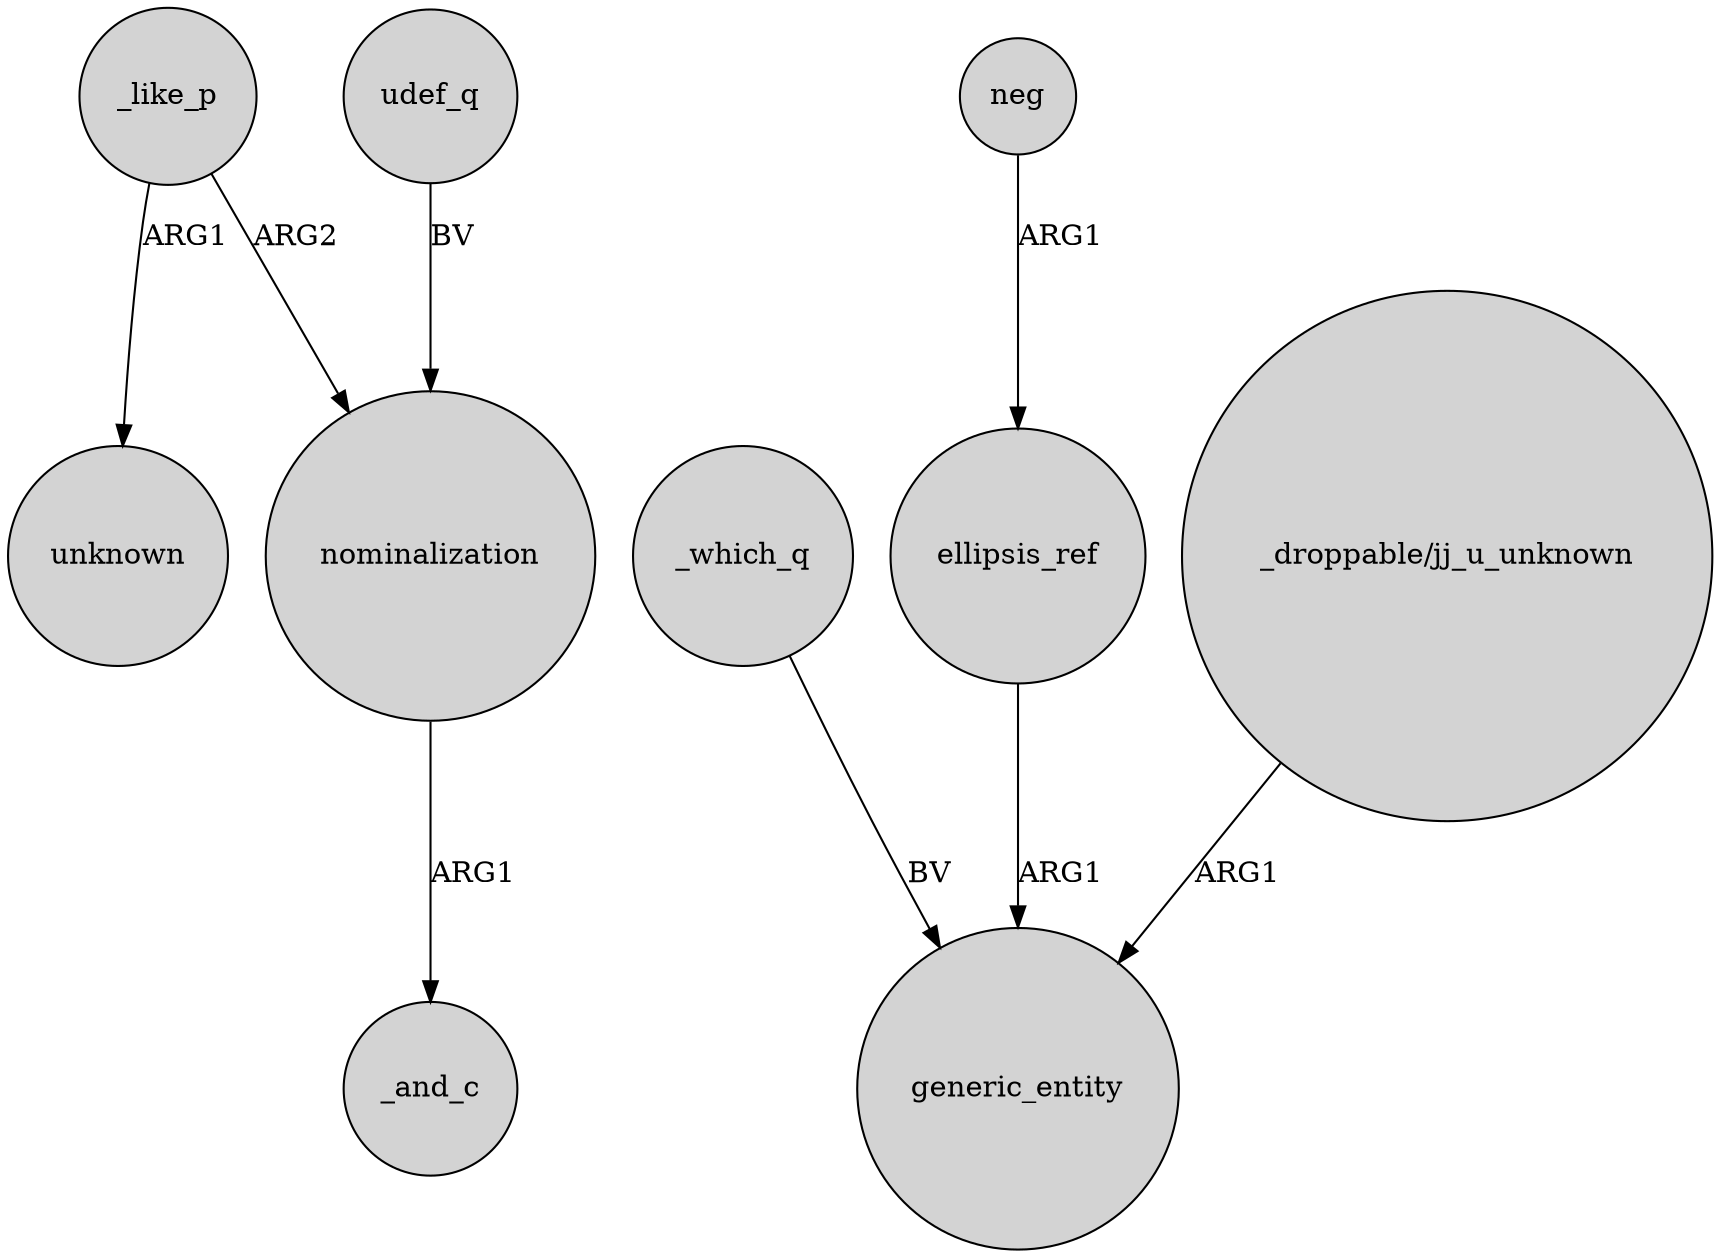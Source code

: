 digraph {
	node [shape=circle style=filled]
	_like_p -> nominalization [label=ARG2]
	_which_q -> generic_entity [label=BV]
	ellipsis_ref -> generic_entity [label=ARG1]
	_like_p -> unknown [label=ARG1]
	nominalization -> _and_c [label=ARG1]
	"_droppable/jj_u_unknown" -> generic_entity [label=ARG1]
	udef_q -> nominalization [label=BV]
	neg -> ellipsis_ref [label=ARG1]
}
